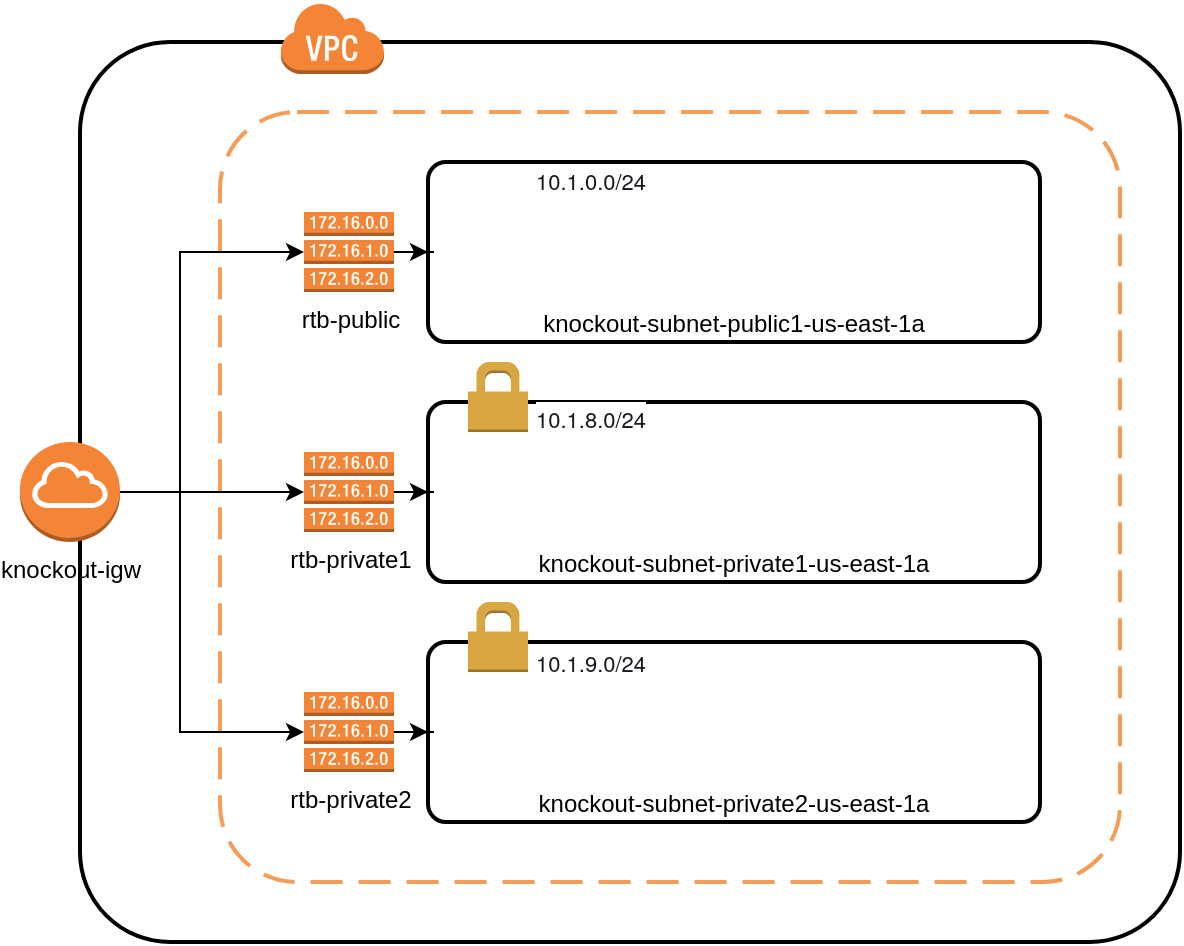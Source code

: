 <mxfile version="20.0.4" type="github">
  <diagram id="C6lLSABtp-0d-aHHRktV" name="Page-1">
    <mxGraphModel dx="817" dy="515" grid="1" gridSize="10" guides="1" tooltips="1" connect="1" arrows="1" fold="1" page="1" pageScale="1" pageWidth="827" pageHeight="1169" math="0" shadow="0">
      <root>
        <mxCell id="0" />
        <mxCell id="1" parent="0" />
        <mxCell id="lQkfMoKmeb9Hs0Kme1Yj-1" value="" style="rounded=1;arcSize=10;dashed=0;fillColor=none;gradientColor=none;strokeWidth=2;" vertex="1" parent="1">
          <mxGeometry x="50" y="40" width="550" height="450" as="geometry" />
        </mxCell>
        <mxCell id="lQkfMoKmeb9Hs0Kme1Yj-2" value="" style="dashed=0;html=1;shape=mxgraph.aws3.virtual_private_cloud;fillColor=#F58536;gradientColor=none;dashed=0;" vertex="1" parent="1">
          <mxGeometry x="150" y="20" width="52" height="36" as="geometry" />
        </mxCell>
        <mxCell id="lQkfMoKmeb9Hs0Kme1Yj-4" value="" style="rounded=1;arcSize=10;dashed=1;strokeColor=#F59D56;fillColor=none;gradientColor=none;dashPattern=8 4;strokeWidth=2;verticalAlign=top;" vertex="1" parent="1">
          <mxGeometry x="120" y="75" width="450" height="385" as="geometry" />
        </mxCell>
        <mxCell id="lQkfMoKmeb9Hs0Kme1Yj-6" value="knockout-subnet-public1-us-east-1a" style="rounded=1;arcSize=10;dashed=0;fillColor=none;gradientColor=none;strokeWidth=2;verticalAlign=bottom;" vertex="1" parent="1">
          <mxGeometry x="224" y="100" width="306" height="90" as="geometry" />
        </mxCell>
        <mxCell id="lQkfMoKmeb9Hs0Kme1Yj-8" value="knockout-subnet-private1-us-east-1a" style="rounded=1;arcSize=10;dashed=0;fillColor=none;gradientColor=none;strokeWidth=2;verticalAlign=bottom;" vertex="1" parent="1">
          <mxGeometry x="224" y="220" width="306" height="90" as="geometry" />
        </mxCell>
        <mxCell id="lQkfMoKmeb9Hs0Kme1Yj-9" value="" style="dashed=0;html=1;shape=mxgraph.aws3.permissions;fillColor=#D9A741;gradientColor=none;dashed=0;" vertex="1" parent="1">
          <mxGeometry x="244" y="200" width="30" height="35" as="geometry" />
        </mxCell>
        <mxCell id="lQkfMoKmeb9Hs0Kme1Yj-10" value="knockout-subnet-private2-us-east-1a" style="rounded=1;arcSize=10;dashed=0;fillColor=none;gradientColor=none;strokeWidth=2;verticalAlign=bottom;" vertex="1" parent="1">
          <mxGeometry x="224" y="340" width="306" height="90" as="geometry" />
        </mxCell>
        <mxCell id="lQkfMoKmeb9Hs0Kme1Yj-11" value="" style="dashed=0;html=1;shape=mxgraph.aws3.permissions;fillColor=#D9A741;gradientColor=none;dashed=0;" vertex="1" parent="1">
          <mxGeometry x="244" y="320" width="30" height="35" as="geometry" />
        </mxCell>
        <mxCell id="lQkfMoKmeb9Hs0Kme1Yj-28" style="edgeStyle=orthogonalEdgeStyle;rounded=0;orthogonalLoop=1;jettySize=auto;html=1;entryX=0;entryY=0.5;entryDx=0;entryDy=0;entryPerimeter=0;fontSize=11;" edge="1" parent="1" source="lQkfMoKmeb9Hs0Kme1Yj-17" target="lQkfMoKmeb9Hs0Kme1Yj-20">
          <mxGeometry relative="1" as="geometry" />
        </mxCell>
        <mxCell id="lQkfMoKmeb9Hs0Kme1Yj-29" style="edgeStyle=orthogonalEdgeStyle;rounded=0;orthogonalLoop=1;jettySize=auto;html=1;entryX=0;entryY=0.5;entryDx=0;entryDy=0;entryPerimeter=0;fontSize=11;" edge="1" parent="1" source="lQkfMoKmeb9Hs0Kme1Yj-17" target="lQkfMoKmeb9Hs0Kme1Yj-21">
          <mxGeometry relative="1" as="geometry">
            <Array as="points">
              <mxPoint x="100" y="265" />
              <mxPoint x="100" y="145" />
            </Array>
          </mxGeometry>
        </mxCell>
        <mxCell id="lQkfMoKmeb9Hs0Kme1Yj-30" style="edgeStyle=orthogonalEdgeStyle;rounded=0;orthogonalLoop=1;jettySize=auto;html=1;entryX=0;entryY=0.5;entryDx=0;entryDy=0;entryPerimeter=0;fontSize=11;" edge="1" parent="1" source="lQkfMoKmeb9Hs0Kme1Yj-17" target="lQkfMoKmeb9Hs0Kme1Yj-18">
          <mxGeometry relative="1" as="geometry">
            <Array as="points">
              <mxPoint x="100" y="265" />
              <mxPoint x="100" y="385" />
            </Array>
          </mxGeometry>
        </mxCell>
        <mxCell id="lQkfMoKmeb9Hs0Kme1Yj-17" value="knockout-igw" style="outlineConnect=0;dashed=0;verticalLabelPosition=bottom;verticalAlign=top;align=center;html=1;shape=mxgraph.aws3.internet_gateway;fillColor=#F58536;gradientColor=none;" vertex="1" parent="1">
          <mxGeometry x="20" y="240" width="50" height="50" as="geometry" />
        </mxCell>
        <mxCell id="lQkfMoKmeb9Hs0Kme1Yj-27" style="edgeStyle=orthogonalEdgeStyle;rounded=0;orthogonalLoop=1;jettySize=auto;html=1;entryX=0;entryY=0.5;entryDx=0;entryDy=0;fontSize=11;" edge="1" parent="1" source="lQkfMoKmeb9Hs0Kme1Yj-18" target="lQkfMoKmeb9Hs0Kme1Yj-10">
          <mxGeometry relative="1" as="geometry" />
        </mxCell>
        <mxCell id="lQkfMoKmeb9Hs0Kme1Yj-18" value="rtb-private2" style="outlineConnect=0;dashed=0;verticalLabelPosition=bottom;verticalAlign=top;align=center;html=1;shape=mxgraph.aws3.route_table;fillColor=#F58536;gradientColor=none;" vertex="1" parent="1">
          <mxGeometry x="162" y="365" width="45" height="40" as="geometry" />
        </mxCell>
        <mxCell id="lQkfMoKmeb9Hs0Kme1Yj-26" style="edgeStyle=orthogonalEdgeStyle;rounded=0;orthogonalLoop=1;jettySize=auto;html=1;entryX=0;entryY=0.5;entryDx=0;entryDy=0;fontSize=11;" edge="1" parent="1" source="lQkfMoKmeb9Hs0Kme1Yj-20" target="lQkfMoKmeb9Hs0Kme1Yj-8">
          <mxGeometry relative="1" as="geometry" />
        </mxCell>
        <mxCell id="lQkfMoKmeb9Hs0Kme1Yj-20" value="rtb-private1" style="outlineConnect=0;dashed=0;verticalLabelPosition=bottom;verticalAlign=top;align=center;html=1;shape=mxgraph.aws3.route_table;fillColor=#F58536;gradientColor=none;" vertex="1" parent="1">
          <mxGeometry x="162" y="245" width="45" height="40" as="geometry" />
        </mxCell>
        <mxCell id="lQkfMoKmeb9Hs0Kme1Yj-25" style="edgeStyle=orthogonalEdgeStyle;rounded=0;orthogonalLoop=1;jettySize=auto;html=1;entryX=0;entryY=0.5;entryDx=0;entryDy=0;fontSize=11;" edge="1" parent="1" source="lQkfMoKmeb9Hs0Kme1Yj-21" target="lQkfMoKmeb9Hs0Kme1Yj-6">
          <mxGeometry relative="1" as="geometry" />
        </mxCell>
        <mxCell id="lQkfMoKmeb9Hs0Kme1Yj-21" value="rtb-public" style="outlineConnect=0;dashed=0;verticalLabelPosition=bottom;verticalAlign=top;align=center;html=1;shape=mxgraph.aws3.route_table;fillColor=#F58536;gradientColor=none;" vertex="1" parent="1">
          <mxGeometry x="162" y="125" width="45" height="40" as="geometry" />
        </mxCell>
        <mxCell id="lQkfMoKmeb9Hs0Kme1Yj-22" value="&lt;meta charset=&quot;utf-8&quot; style=&quot;font-size: 11px;&quot;&gt;&lt;span style=&quot;color: rgb(22, 25, 31); font-family: &amp;quot;Amazon Ember&amp;quot;, &amp;quot;Helvetica Neue&amp;quot;, Roboto, Arial, sans-serif; font-size: 11px; font-style: normal; font-variant-ligatures: normal; font-variant-caps: normal; font-weight: 400; letter-spacing: normal; orphans: 2; text-align: start; text-indent: 0px; text-transform: none; widows: 2; word-spacing: 0px; -webkit-text-stroke-width: 0px; background-color: rgb(255, 255, 255); text-decoration-thickness: initial; text-decoration-style: initial; text-decoration-color: initial; float: none; display: inline !important;&quot;&gt;10.1.8.0/24&lt;/span&gt;" style="text;whiteSpace=wrap;html=1;fontSize=11;" vertex="1" parent="1">
          <mxGeometry x="276" y="215" width="100" height="40" as="geometry" />
        </mxCell>
        <mxCell id="lQkfMoKmeb9Hs0Kme1Yj-23" value="&lt;meta charset=&quot;utf-8&quot; style=&quot;font-size: 11px;&quot;&gt;&lt;span style=&quot;color: rgb(22, 25, 31); font-family: &amp;quot;Amazon Ember&amp;quot;, &amp;quot;Helvetica Neue&amp;quot;, Roboto, Arial, sans-serif; font-size: 11px; font-style: normal; font-variant-ligatures: normal; font-variant-caps: normal; font-weight: 400; letter-spacing: normal; orphans: 2; text-align: start; text-indent: 0px; text-transform: none; widows: 2; word-spacing: 0px; -webkit-text-stroke-width: 0px; background-color: rgb(255, 255, 255); text-decoration-thickness: initial; text-decoration-style: initial; text-decoration-color: initial; float: none; display: inline !important;&quot;&gt;10.1.9.0/24&lt;/span&gt;" style="text;whiteSpace=wrap;html=1;fontSize=11;" vertex="1" parent="1">
          <mxGeometry x="276" y="337" width="100" height="40" as="geometry" />
        </mxCell>
        <mxCell id="lQkfMoKmeb9Hs0Kme1Yj-24" value="&lt;meta charset=&quot;utf-8&quot; style=&quot;font-size: 11px;&quot;&gt;&lt;span style=&quot;color: rgb(22, 25, 31); font-family: &amp;quot;Amazon Ember&amp;quot;, &amp;quot;Helvetica Neue&amp;quot;, Roboto, Arial, sans-serif; font-size: 11px; font-style: normal; font-variant-ligatures: normal; font-variant-caps: normal; font-weight: 400; letter-spacing: normal; orphans: 2; text-align: start; text-indent: 0px; text-transform: none; widows: 2; word-spacing: 0px; -webkit-text-stroke-width: 0px; background-color: rgb(255, 255, 255); text-decoration-thickness: initial; text-decoration-style: initial; text-decoration-color: initial; float: none; display: inline !important;&quot;&gt;10.1.0.0/24&lt;/span&gt;" style="text;whiteSpace=wrap;html=1;fontSize=11;" vertex="1" parent="1">
          <mxGeometry x="276" y="96" width="100" height="40" as="geometry" />
        </mxCell>
      </root>
    </mxGraphModel>
  </diagram>
</mxfile>
